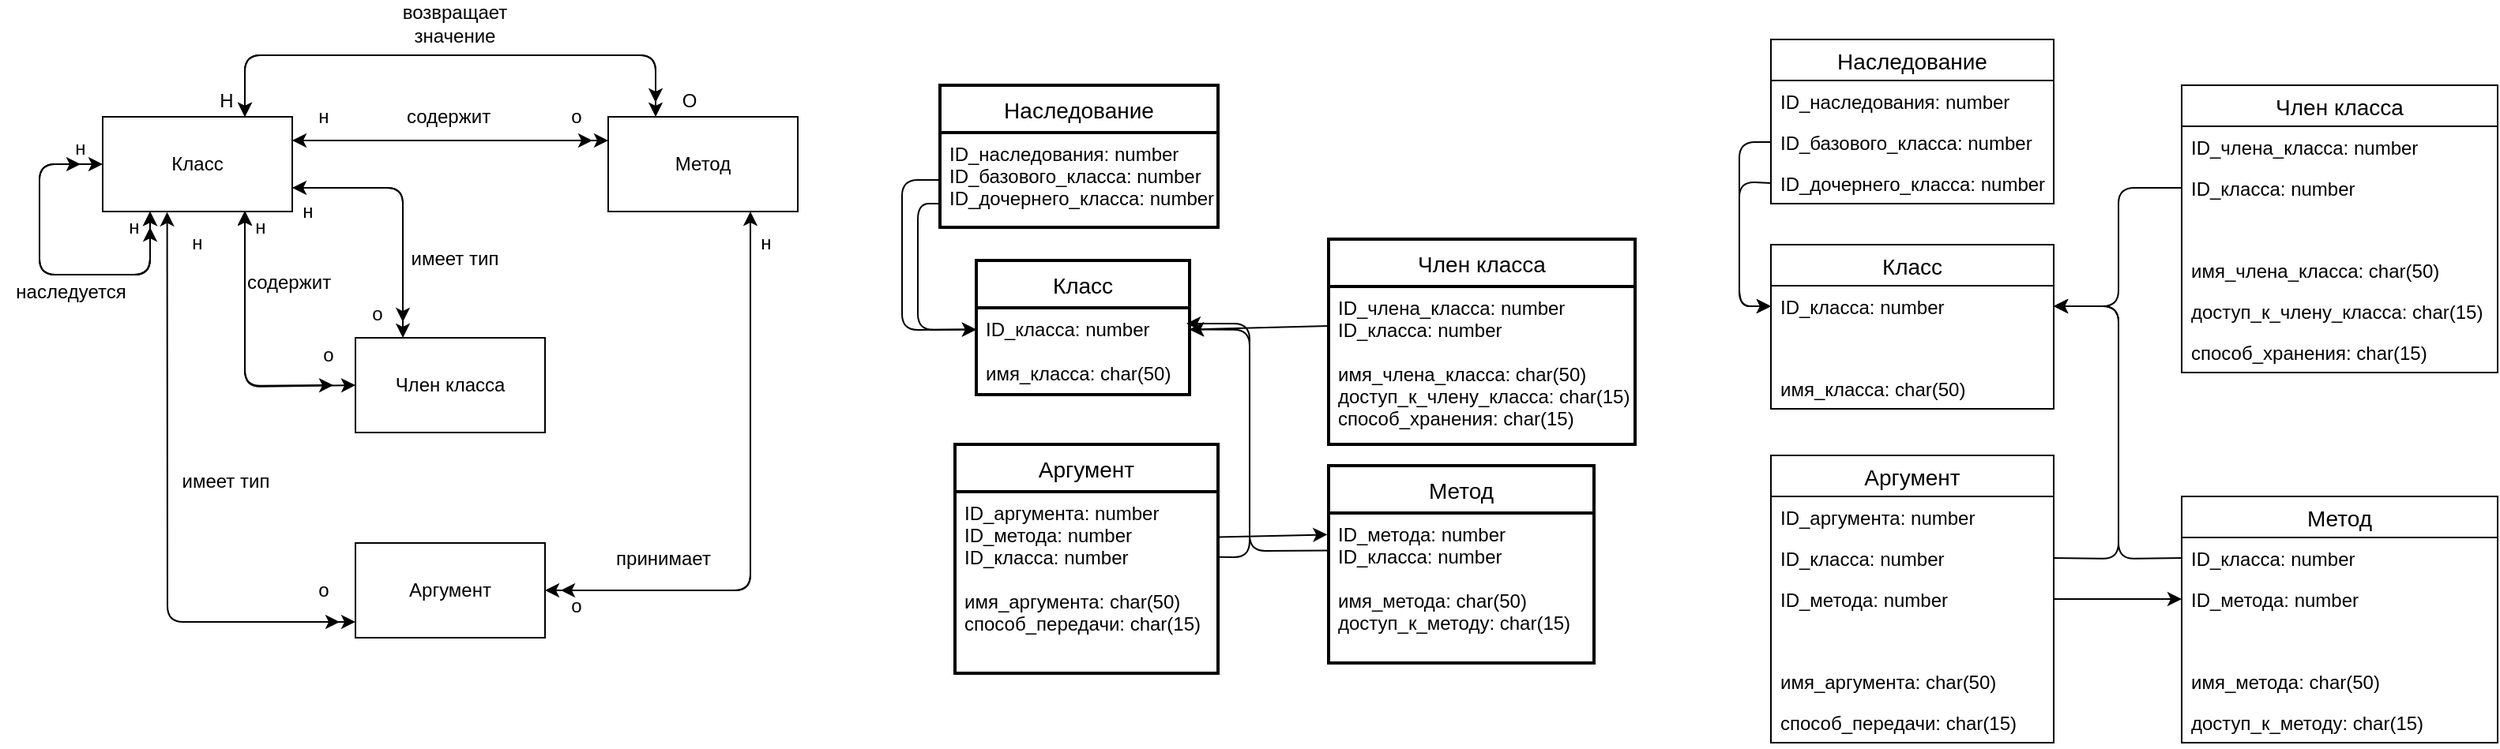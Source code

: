 <mxfile version="14.0.4" type="device"><diagram id="WzI9_StlFxf1CVHL3FEu" name="Page-1"><mxGraphModel dx="1662" dy="737" grid="1" gridSize="10" guides="1" tooltips="1" connect="1" arrows="1" fold="1" page="1" pageScale="1" pageWidth="827" pageHeight="1169" math="0" shadow="0" extFonts="Permanent Marker^https://fonts.googleapis.com/css?family=Permanent+Marker"><root><mxCell id="0"/><mxCell id="1" parent="0"/><mxCell id="DOl_vuEErBY8KyYfKrFK-5" value="Класс" style="rounded=0;whiteSpace=wrap;html=1;" parent="1" vertex="1"><mxGeometry x="244" y="139" width="120" height="60" as="geometry"/></mxCell><mxCell id="DOl_vuEErBY8KyYfKrFK-6" value="Метод" style="rounded=0;whiteSpace=wrap;html=1;" parent="1" vertex="1"><mxGeometry x="564" y="139" width="120" height="60" as="geometry"/></mxCell><mxCell id="DOl_vuEErBY8KyYfKrFK-7" value="Член класса" style="rounded=0;whiteSpace=wrap;html=1;" parent="1" vertex="1"><mxGeometry x="404" y="279" width="120" height="60" as="geometry"/></mxCell><mxCell id="DOl_vuEErBY8KyYfKrFK-8" value="Аргумент" style="rounded=0;whiteSpace=wrap;html=1;" parent="1" vertex="1"><mxGeometry x="404" y="409" width="120" height="60" as="geometry"/></mxCell><mxCell id="DOl_vuEErBY8KyYfKrFK-9" value="" style="endArrow=classic;startArrow=classic;html=1;exitX=0.25;exitY=1;exitDx=0;exitDy=0;entryX=0;entryY=0.5;entryDx=0;entryDy=0;" parent="1" source="DOl_vuEErBY8KyYfKrFK-5" target="DOl_vuEErBY8KyYfKrFK-5" edge="1"><mxGeometry width="50" height="50" relative="1" as="geometry"><mxPoint x="164" y="279" as="sourcePoint"/><mxPoint x="240" y="169" as="targetPoint"/><Array as="points"><mxPoint x="274" y="239"/><mxPoint x="204" y="239"/><mxPoint x="204" y="169"/></Array></mxGeometry></mxCell><mxCell id="DOl_vuEErBY8KyYfKrFK-10" value="" style="endArrow=classic;html=1;" parent="1" edge="1"><mxGeometry width="50" height="50" relative="1" as="geometry"><mxPoint x="214" y="239" as="sourcePoint"/><mxPoint x="274" y="209" as="targetPoint"/><Array as="points"><mxPoint x="274" y="239"/></Array></mxGeometry></mxCell><mxCell id="DOl_vuEErBY8KyYfKrFK-11" value="н" style="text;html=1;strokeColor=none;fillColor=none;align=center;verticalAlign=middle;whiteSpace=wrap;rounded=0;" parent="1" vertex="1"><mxGeometry x="210" y="149" width="40" height="20" as="geometry"/></mxCell><mxCell id="DOl_vuEErBY8KyYfKrFK-12" value="н" style="text;html=1;strokeColor=none;fillColor=none;align=center;verticalAlign=middle;whiteSpace=wrap;rounded=0;" parent="1" vertex="1"><mxGeometry x="244" y="199" width="40" height="20" as="geometry"/></mxCell><mxCell id="DOl_vuEErBY8KyYfKrFK-13" value="" style="endArrow=classic;startArrow=classic;html=1;exitX=1;exitY=0.25;exitDx=0;exitDy=0;entryX=0;entryY=0.25;entryDx=0;entryDy=0;" parent="1" source="DOl_vuEErBY8KyYfKrFK-5" target="DOl_vuEErBY8KyYfKrFK-6" edge="1"><mxGeometry width="50" height="50" relative="1" as="geometry"><mxPoint x="404" y="179" as="sourcePoint"/><mxPoint x="454" y="129" as="targetPoint"/></mxGeometry></mxCell><mxCell id="DOl_vuEErBY8KyYfKrFK-14" value="" style="endArrow=classic;html=1;exitX=1;exitY=0.25;exitDx=0;exitDy=0;" parent="1" source="DOl_vuEErBY8KyYfKrFK-5" edge="1"><mxGeometry width="50" height="50" relative="1" as="geometry"><mxPoint x="444" y="259" as="sourcePoint"/><mxPoint x="554" y="154" as="targetPoint"/></mxGeometry></mxCell><mxCell id="DOl_vuEErBY8KyYfKrFK-15" value="" style="endArrow=classic;startArrow=classic;html=1;exitX=1;exitY=0.75;exitDx=0;exitDy=0;entryX=0.25;entryY=0;entryDx=0;entryDy=0;" parent="1" source="DOl_vuEErBY8KyYfKrFK-5" target="DOl_vuEErBY8KyYfKrFK-7" edge="1"><mxGeometry width="50" height="50" relative="1" as="geometry"><mxPoint x="444" y="229" as="sourcePoint"/><mxPoint x="494" y="179" as="targetPoint"/><Array as="points"><mxPoint x="434" y="184"/></Array></mxGeometry></mxCell><mxCell id="DOl_vuEErBY8KyYfKrFK-16" value="" style="endArrow=classic;html=1;exitX=1;exitY=0.75;exitDx=0;exitDy=0;" parent="1" source="DOl_vuEErBY8KyYfKrFK-5" edge="1"><mxGeometry width="50" height="50" relative="1" as="geometry"><mxPoint x="354" y="279" as="sourcePoint"/><mxPoint x="434" y="269" as="targetPoint"/><Array as="points"><mxPoint x="434" y="184"/></Array></mxGeometry></mxCell><mxCell id="DOl_vuEErBY8KyYfKrFK-19" value="" style="endArrow=classic;startArrow=classic;html=1;entryX=0.34;entryY=1.006;entryDx=0;entryDy=0;entryPerimeter=0;exitX=0;exitY=0.833;exitDx=0;exitDy=0;exitPerimeter=0;" parent="1" source="DOl_vuEErBY8KyYfKrFK-8" target="DOl_vuEErBY8KyYfKrFK-5" edge="1"><mxGeometry width="50" height="50" relative="1" as="geometry"><mxPoint x="394" y="469" as="sourcePoint"/><mxPoint x="264" y="379" as="targetPoint"/><Array as="points"><mxPoint x="285" y="459"/></Array></mxGeometry></mxCell><mxCell id="DOl_vuEErBY8KyYfKrFK-20" value="" style="endArrow=classic;html=1;" parent="1" edge="1"><mxGeometry width="50" height="50" relative="1" as="geometry"><mxPoint x="294" y="459" as="sourcePoint"/><mxPoint x="394" y="459" as="targetPoint"/><Array as="points"/></mxGeometry></mxCell><mxCell id="DOl_vuEErBY8KyYfKrFK-21" value="" style="endArrow=classic;startArrow=classic;html=1;exitX=1;exitY=0.5;exitDx=0;exitDy=0;entryX=0.75;entryY=1;entryDx=0;entryDy=0;" parent="1" source="DOl_vuEErBY8KyYfKrFK-8" target="DOl_vuEErBY8KyYfKrFK-6" edge="1"><mxGeometry width="50" height="50" relative="1" as="geometry"><mxPoint x="704" y="459" as="sourcePoint"/><mxPoint x="754" y="409" as="targetPoint"/><Array as="points"><mxPoint x="654" y="439"/></Array></mxGeometry></mxCell><mxCell id="DOl_vuEErBY8KyYfKrFK-22" value="" style="endArrow=classic;html=1;" parent="1" edge="1"><mxGeometry width="50" height="50" relative="1" as="geometry"><mxPoint x="654" y="359" as="sourcePoint"/><mxPoint x="534" y="439" as="targetPoint"/><Array as="points"><mxPoint x="654" y="439"/></Array></mxGeometry></mxCell><mxCell id="DOl_vuEErBY8KyYfKrFK-23" value="н" style="text;html=1;strokeColor=none;fillColor=none;align=center;verticalAlign=middle;whiteSpace=wrap;rounded=0;" parent="1" vertex="1"><mxGeometry x="644" y="209" width="40" height="20" as="geometry"/></mxCell><mxCell id="DOl_vuEErBY8KyYfKrFK-24" value="о" style="text;html=1;strokeColor=none;fillColor=none;align=center;verticalAlign=middle;whiteSpace=wrap;rounded=0;" parent="1" vertex="1"><mxGeometry x="524" y="439" width="40" height="20" as="geometry"/></mxCell><mxCell id="DOl_vuEErBY8KyYfKrFK-26" value="о" style="text;html=1;strokeColor=none;fillColor=none;align=center;verticalAlign=middle;whiteSpace=wrap;rounded=0;" parent="1" vertex="1"><mxGeometry x="524" y="129" width="40" height="20" as="geometry"/></mxCell><mxCell id="DOl_vuEErBY8KyYfKrFK-27" value="н" style="text;html=1;strokeColor=none;fillColor=none;align=center;verticalAlign=middle;whiteSpace=wrap;rounded=0;" parent="1" vertex="1"><mxGeometry x="364" y="129" width="40" height="20" as="geometry"/></mxCell><mxCell id="DOl_vuEErBY8KyYfKrFK-28" value="н" style="text;html=1;strokeColor=none;fillColor=none;align=center;verticalAlign=middle;whiteSpace=wrap;rounded=0;" parent="1" vertex="1"><mxGeometry x="354" y="189" width="40" height="20" as="geometry"/></mxCell><mxCell id="DOl_vuEErBY8KyYfKrFK-29" value="о" style="text;html=1;strokeColor=none;fillColor=none;align=center;verticalAlign=middle;whiteSpace=wrap;rounded=0;" parent="1" vertex="1"><mxGeometry x="398" y="254" width="40" height="20" as="geometry"/></mxCell><mxCell id="DOl_vuEErBY8KyYfKrFK-30" value="н" style="text;html=1;strokeColor=none;fillColor=none;align=center;verticalAlign=middle;whiteSpace=wrap;rounded=0;" parent="1" vertex="1"><mxGeometry x="284" y="209" width="40" height="20" as="geometry"/></mxCell><mxCell id="DOl_vuEErBY8KyYfKrFK-31" value="о" style="text;html=1;strokeColor=none;fillColor=none;align=center;verticalAlign=middle;whiteSpace=wrap;rounded=0;" parent="1" vertex="1"><mxGeometry x="364" y="429" width="40" height="20" as="geometry"/></mxCell><mxCell id="DOl_vuEErBY8KyYfKrFK-42" value="наследуется" style="text;html=1;strokeColor=none;fillColor=none;align=center;verticalAlign=middle;whiteSpace=wrap;rounded=0;" parent="1" vertex="1"><mxGeometry x="179" y="240" width="90" height="20" as="geometry"/></mxCell><mxCell id="DOl_vuEErBY8KyYfKrFK-43" value="содержит" style="text;html=1;strokeColor=none;fillColor=none;align=center;verticalAlign=middle;whiteSpace=wrap;rounded=0;" parent="1" vertex="1"><mxGeometry x="418" y="129" width="90" height="20" as="geometry"/></mxCell><mxCell id="DOl_vuEErBY8KyYfKrFK-44" value="имеет тип" style="text;html=1;strokeColor=none;fillColor=none;align=center;verticalAlign=middle;whiteSpace=wrap;rounded=0;" parent="1" vertex="1"><mxGeometry x="422" y="219" width="90" height="20" as="geometry"/></mxCell><mxCell id="DOl_vuEErBY8KyYfKrFK-45" value="принимает" style="text;html=1;strokeColor=none;fillColor=none;align=center;verticalAlign=middle;whiteSpace=wrap;rounded=0;" parent="1" vertex="1"><mxGeometry x="554" y="409" width="90" height="20" as="geometry"/></mxCell><mxCell id="DOl_vuEErBY8KyYfKrFK-46" value="имеет тип" style="text;html=1;strokeColor=none;fillColor=none;align=center;verticalAlign=middle;whiteSpace=wrap;rounded=0;" parent="1" vertex="1"><mxGeometry x="276.5" y="360" width="90" height="20" as="geometry"/></mxCell><mxCell id="DOl_vuEErBY8KyYfKrFK-147" value="Класс" style="swimlane;childLayout=stackLayout;horizontal=1;startSize=30;horizontalStack=0;rounded=1;fontSize=14;fontStyle=0;strokeWidth=2;resizeParent=0;resizeLast=1;shadow=0;dashed=0;align=center;arcSize=0;" parent="1" vertex="1"><mxGeometry x="797" y="230" width="135" height="85" as="geometry"/></mxCell><mxCell id="DOl_vuEErBY8KyYfKrFK-148" value="ID_класса: number&#10;&#10;имя_класса: char(50)" style="align=left;strokeColor=none;fillColor=none;spacingLeft=4;fontSize=12;verticalAlign=top;resizable=0;rotatable=0;part=1;" parent="DOl_vuEErBY8KyYfKrFK-147" vertex="1"><mxGeometry y="30" width="135" height="55" as="geometry"/></mxCell><mxCell id="DOl_vuEErBY8KyYfKrFK-150" value="Метод" style="swimlane;childLayout=stackLayout;horizontal=1;startSize=30;horizontalStack=0;rounded=1;fontSize=14;fontStyle=0;strokeWidth=2;resizeParent=0;resizeLast=1;shadow=0;dashed=0;align=center;arcSize=0;" parent="1" vertex="1"><mxGeometry x="1020" y="360" width="168" height="125" as="geometry"/></mxCell><mxCell id="DOl_vuEErBY8KyYfKrFK-159" value="ID_метода: number&#10;ID_класса: number&#10;&#10;имя_метода: char(50) &#10;доступ_к_методу: char(15)" style="align=left;strokeColor=none;fillColor=none;spacingLeft=4;fontSize=12;verticalAlign=top;resizable=0;rotatable=0;part=1;" parent="DOl_vuEErBY8KyYfKrFK-150" vertex="1"><mxGeometry y="30" width="168" height="95" as="geometry"/></mxCell><mxCell id="DOl_vuEErBY8KyYfKrFK-152" value="Член класса" style="swimlane;childLayout=stackLayout;horizontal=1;startSize=30;horizontalStack=0;rounded=1;fontSize=14;fontStyle=0;strokeWidth=2;resizeParent=0;resizeLast=1;shadow=0;dashed=0;align=center;arcSize=0;" parent="1" vertex="1"><mxGeometry x="1020" y="216.5" width="194" height="130" as="geometry"/></mxCell><mxCell id="DOl_vuEErBY8KyYfKrFK-153" value="ID_члена_класса: number&#10;ID_класса: number&#10;&#10;имя_члена_класса: char(50)&#10;доступ_к_члену_класса: char(15)&#10;способ_хранения: сhar(15)" style="align=left;strokeColor=none;fillColor=none;spacingLeft=4;fontSize=12;verticalAlign=top;resizable=0;rotatable=0;part=1;" parent="DOl_vuEErBY8KyYfKrFK-152" vertex="1"><mxGeometry y="30" width="194" height="100" as="geometry"/></mxCell><mxCell id="DOl_vuEErBY8KyYfKrFK-154" value="Аргумент" style="swimlane;childLayout=stackLayout;horizontal=1;startSize=30;horizontalStack=0;rounded=1;fontSize=14;fontStyle=0;strokeWidth=2;resizeParent=0;resizeLast=1;shadow=0;dashed=0;align=center;arcSize=0;" parent="1" vertex="1"><mxGeometry x="783.5" y="346.5" width="166.5" height="145" as="geometry"/></mxCell><mxCell id="DOl_vuEErBY8KyYfKrFK-155" value="ID_аргумента: number&#10;ID_метода: number&#10;ID_класса: number&#10;&#10;имя_аргумента: char(50)&#10;способ_передачи: char(15)" style="align=left;strokeColor=none;fillColor=none;spacingLeft=4;fontSize=12;verticalAlign=top;resizable=0;rotatable=0;part=1;" parent="DOl_vuEErBY8KyYfKrFK-154" vertex="1"><mxGeometry y="30" width="166.5" height="115" as="geometry"/></mxCell><mxCell id="Jv4Krr-uDaUSmr84I9g4-4" value="Наследование" style="swimlane;childLayout=stackLayout;horizontal=1;startSize=30;horizontalStack=0;rounded=1;fontSize=14;fontStyle=0;strokeWidth=2;resizeParent=0;resizeLast=1;shadow=0;dashed=0;align=center;arcSize=0;" parent="1" vertex="1"><mxGeometry x="774" y="119" width="176" height="90" as="geometry"/></mxCell><mxCell id="Jv4Krr-uDaUSmr84I9g4-5" value="ID_наследования: number&#10;ID_базового_класса: number&#10;ID_дочернего_класса: number" style="align=left;strokeColor=none;fillColor=none;spacingLeft=4;fontSize=12;verticalAlign=top;resizable=0;rotatable=0;part=1;" parent="Jv4Krr-uDaUSmr84I9g4-4" vertex="1"><mxGeometry y="30" width="176" height="60" as="geometry"/></mxCell><mxCell id="BKtOx4tZkkpLMWKt34uU-1" value="" style="endArrow=classic;startArrow=classic;html=1;exitX=0.75;exitY=1;exitDx=0;exitDy=0;entryX=0;entryY=0.5;entryDx=0;entryDy=0;" parent="1" source="DOl_vuEErBY8KyYfKrFK-5" target="DOl_vuEErBY8KyYfKrFK-7" edge="1"><mxGeometry width="50" height="50" relative="1" as="geometry"><mxPoint x="340" y="320" as="sourcePoint"/><mxPoint x="390" y="309" as="targetPoint"/><Array as="points"><mxPoint x="334" y="310"/></Array></mxGeometry></mxCell><mxCell id="BKtOx4tZkkpLMWKt34uU-3" value="" style="endArrow=classic;startArrow=classic;html=1;exitX=0.75;exitY=1;exitDx=0;exitDy=0;" parent="1" edge="1"><mxGeometry width="50" height="50" relative="1" as="geometry"><mxPoint x="334" y="198.5" as="sourcePoint"/><mxPoint x="390" y="309" as="targetPoint"/><Array as="points"><mxPoint x="334" y="309.5"/></Array></mxGeometry></mxCell><mxCell id="BKtOx4tZkkpLMWKt34uU-4" value="содержит" style="text;html=1;strokeColor=none;fillColor=none;align=center;verticalAlign=middle;whiteSpace=wrap;rounded=0;" parent="1" vertex="1"><mxGeometry x="316.5" y="234" width="90" height="20" as="geometry"/></mxCell><mxCell id="BKtOx4tZkkpLMWKt34uU-5" value="н" style="text;html=1;strokeColor=none;fillColor=none;align=center;verticalAlign=middle;whiteSpace=wrap;rounded=0;" parent="1" vertex="1"><mxGeometry x="324" y="199" width="40" height="20" as="geometry"/></mxCell><mxCell id="BKtOx4tZkkpLMWKt34uU-6" value="о" style="text;html=1;strokeColor=none;fillColor=none;align=center;verticalAlign=middle;whiteSpace=wrap;rounded=0;" parent="1" vertex="1"><mxGeometry x="366.5" y="280" width="40" height="20" as="geometry"/></mxCell><mxCell id="BKtOx4tZkkpLMWKt34uU-7" value="" style="endArrow=classic;startArrow=classic;html=1;exitX=0.75;exitY=0;exitDx=0;exitDy=0;entryX=0.25;entryY=0;entryDx=0;entryDy=0;" parent="1" source="DOl_vuEErBY8KyYfKrFK-5" target="DOl_vuEErBY8KyYfKrFK-6" edge="1"><mxGeometry width="50" height="50" relative="1" as="geometry"><mxPoint x="420" y="140" as="sourcePoint"/><mxPoint x="470" y="90" as="targetPoint"/><Array as="points"><mxPoint x="334" y="100"/><mxPoint x="594" y="100"/></Array></mxGeometry></mxCell><mxCell id="BKtOx4tZkkpLMWKt34uU-8" value="возвращает значение" style="text;html=1;strokeColor=none;fillColor=none;align=center;verticalAlign=middle;whiteSpace=wrap;rounded=0;" parent="1" vertex="1"><mxGeometry x="422" y="70" width="90" height="20" as="geometry"/></mxCell><mxCell id="BKtOx4tZkkpLMWKt34uU-9" value="" style="endArrow=classic;startArrow=classic;html=1;exitX=0.75;exitY=0;exitDx=0;exitDy=0;" parent="1" edge="1"><mxGeometry width="50" height="50" relative="1" as="geometry"><mxPoint x="334" y="139" as="sourcePoint"/><mxPoint x="594" y="130" as="targetPoint"/><Array as="points"><mxPoint x="334" y="100"/><mxPoint x="594" y="100"/></Array></mxGeometry></mxCell><mxCell id="01QyBq0pxYsTL2kytuCq-1" value="О" style="text;html=1;align=center;verticalAlign=middle;resizable=0;points=[];autosize=1;" parent="1" vertex="1"><mxGeometry x="600" y="119" width="30" height="20" as="geometry"/></mxCell><mxCell id="01QyBq0pxYsTL2kytuCq-2" value="Н" style="text;html=1;align=center;verticalAlign=middle;resizable=0;points=[];autosize=1;" parent="1" vertex="1"><mxGeometry x="311.5" y="119" width="20" height="20" as="geometry"/></mxCell><mxCell id="PmP-_Qs7ZVpcYejGp4Ed-1" value="" style="endArrow=classic;html=1;exitX=0;exitY=0.5;exitDx=0;exitDy=0;entryX=0;entryY=0.25;entryDx=0;entryDy=0;" parent="1" source="Jv4Krr-uDaUSmr84I9g4-5" target="DOl_vuEErBY8KyYfKrFK-148" edge="1"><mxGeometry width="50" height="50" relative="1" as="geometry"><mxPoint x="1010" y="130" as="sourcePoint"/><mxPoint x="750" y="310" as="targetPoint"/><Array as="points"><mxPoint x="750" y="179"/><mxPoint x="750" y="274"/></Array></mxGeometry></mxCell><mxCell id="PmP-_Qs7ZVpcYejGp4Ed-2" value="" style="endArrow=classic;html=1;exitX=0;exitY=0.75;exitDx=0;exitDy=0;entryX=0;entryY=0.25;entryDx=0;entryDy=0;" parent="1" source="Jv4Krr-uDaUSmr84I9g4-5" target="DOl_vuEErBY8KyYfKrFK-148" edge="1"><mxGeometry width="50" height="50" relative="1" as="geometry"><mxPoint x="770" y="280" as="sourcePoint"/><mxPoint x="820" y="230" as="targetPoint"/><Array as="points"><mxPoint x="760" y="194"/><mxPoint x="760" y="274"/></Array></mxGeometry></mxCell><mxCell id="PmP-_Qs7ZVpcYejGp4Ed-3" value="" style="endArrow=classic;startArrow=classic;html=1;exitX=0.25;exitY=1;exitDx=0;exitDy=0;" parent="1" edge="1"><mxGeometry width="50" height="50" relative="1" as="geometry"><mxPoint x="274" y="199" as="sourcePoint"/><mxPoint x="230" y="169" as="targetPoint"/><Array as="points"><mxPoint x="274" y="239"/><mxPoint x="204" y="239"/><mxPoint x="204" y="169"/></Array></mxGeometry></mxCell><mxCell id="Fz0W_yffytv3RXM6FqCC-1" value="" style="endArrow=classic;html=1;exitX=0;exitY=0.25;exitDx=0;exitDy=0;entryX=1;entryY=0.25;entryDx=0;entryDy=0;" edge="1" parent="1" source="DOl_vuEErBY8KyYfKrFK-153" target="DOl_vuEErBY8KyYfKrFK-148"><mxGeometry width="50" height="50" relative="1" as="geometry"><mxPoint x="1000" y="180" as="sourcePoint"/><mxPoint x="940" y="265" as="targetPoint"/></mxGeometry></mxCell><mxCell id="Fz0W_yffytv3RXM6FqCC-2" value="" style="endArrow=classic;html=1;exitX=0;exitY=0.25;exitDx=0;exitDy=0;entryX=1;entryY=0.25;entryDx=0;entryDy=0;" edge="1" parent="1" source="DOl_vuEErBY8KyYfKrFK-159" target="DOl_vuEErBY8KyYfKrFK-148"><mxGeometry width="50" height="50" relative="1" as="geometry"><mxPoint x="980" y="370" as="sourcePoint"/><mxPoint x="940" y="280" as="targetPoint"/><Array as="points"><mxPoint x="970" y="414"/><mxPoint x="970" y="274"/></Array></mxGeometry></mxCell><mxCell id="Fz0W_yffytv3RXM6FqCC-3" value="" style="endArrow=classic;html=1;exitX=1.002;exitY=0.36;exitDx=0;exitDy=0;exitPerimeter=0;" edge="1" parent="1" source="DOl_vuEErBY8KyYfKrFK-155"><mxGeometry width="50" height="50" relative="1" as="geometry"><mxPoint x="940" y="480" as="sourcePoint"/><mxPoint x="930" y="270" as="targetPoint"/><Array as="points"><mxPoint x="970" y="418"/><mxPoint x="970" y="270"/></Array></mxGeometry></mxCell><mxCell id="Fz0W_yffytv3RXM6FqCC-4" value="" style="endArrow=classic;html=1;exitX=1;exitY=0.25;exitDx=0;exitDy=0;entryX=-0.005;entryY=0.144;entryDx=0;entryDy=0;entryPerimeter=0;" edge="1" parent="1" source="DOl_vuEErBY8KyYfKrFK-155" target="DOl_vuEErBY8KyYfKrFK-159"><mxGeometry width="50" height="50" relative="1" as="geometry"><mxPoint x="950" y="430" as="sourcePoint"/><mxPoint x="1000" y="380" as="targetPoint"/></mxGeometry></mxCell><mxCell id="Fz0W_yffytv3RXM6FqCC-5" value="Наследование" style="swimlane;fontStyle=0;childLayout=stackLayout;horizontal=1;startSize=26;horizontalStack=0;resizeParent=1;resizeParentMax=0;resizeLast=0;collapsible=1;marginBottom=0;align=center;fontSize=14;" vertex="1" parent="1"><mxGeometry x="1300" y="90" width="179" height="104" as="geometry"/></mxCell><mxCell id="Fz0W_yffytv3RXM6FqCC-6" value="ID_наследования: number" style="text;strokeColor=none;fillColor=none;spacingLeft=4;spacingRight=4;overflow=hidden;rotatable=0;points=[[0,0.5],[1,0.5]];portConstraint=eastwest;fontSize=12;" vertex="1" parent="Fz0W_yffytv3RXM6FqCC-5"><mxGeometry y="26" width="179" height="26" as="geometry"/></mxCell><mxCell id="Fz0W_yffytv3RXM6FqCC-7" value="ID_базового_класса: number" style="text;strokeColor=none;fillColor=none;spacingLeft=4;spacingRight=4;overflow=hidden;rotatable=0;points=[[0,0.5],[1,0.5]];portConstraint=eastwest;fontSize=12;" vertex="1" parent="Fz0W_yffytv3RXM6FqCC-5"><mxGeometry y="52" width="179" height="26" as="geometry"/></mxCell><mxCell id="Fz0W_yffytv3RXM6FqCC-8" value="ID_дочернего_класса: number" style="text;strokeColor=none;fillColor=none;spacingLeft=4;spacingRight=4;overflow=hidden;rotatable=0;points=[[0,0.5],[1,0.5]];portConstraint=eastwest;fontSize=12;" vertex="1" parent="Fz0W_yffytv3RXM6FqCC-5"><mxGeometry y="78" width="179" height="26" as="geometry"/></mxCell><mxCell id="Fz0W_yffytv3RXM6FqCC-9" value="Класс" style="swimlane;fontStyle=0;childLayout=stackLayout;horizontal=1;startSize=26;horizontalStack=0;resizeParent=1;resizeParentMax=0;resizeLast=0;collapsible=1;marginBottom=0;align=center;fontSize=14;" vertex="1" parent="1"><mxGeometry x="1300" y="220" width="179" height="104" as="geometry"/></mxCell><mxCell id="Fz0W_yffytv3RXM6FqCC-10" value="ID_класса: number" style="text;strokeColor=none;fillColor=none;spacingLeft=4;spacingRight=4;overflow=hidden;rotatable=0;points=[[0,0.5],[1,0.5]];portConstraint=eastwest;fontSize=12;" vertex="1" parent="Fz0W_yffytv3RXM6FqCC-9"><mxGeometry y="26" width="179" height="26" as="geometry"/></mxCell><mxCell id="Fz0W_yffytv3RXM6FqCC-35" value=" " style="text;strokeColor=none;fillColor=none;spacingLeft=4;spacingRight=4;overflow=hidden;rotatable=0;points=[[0,0.5],[1,0.5]];portConstraint=eastwest;fontSize=12;" vertex="1" parent="Fz0W_yffytv3RXM6FqCC-9"><mxGeometry y="52" width="179" height="26" as="geometry"/></mxCell><mxCell id="Fz0W_yffytv3RXM6FqCC-11" value="имя_класса: char(50)" style="text;strokeColor=none;fillColor=none;spacingLeft=4;spacingRight=4;overflow=hidden;rotatable=0;points=[[0,0.5],[1,0.5]];portConstraint=eastwest;fontSize=12;" vertex="1" parent="Fz0W_yffytv3RXM6FqCC-9"><mxGeometry y="78" width="179" height="26" as="geometry"/></mxCell><mxCell id="Fz0W_yffytv3RXM6FqCC-13" value="Аргумент" style="swimlane;fontStyle=0;childLayout=stackLayout;horizontal=1;startSize=26;horizontalStack=0;resizeParent=1;resizeParentMax=0;resizeLast=0;collapsible=1;marginBottom=0;align=center;fontSize=14;" vertex="1" parent="1"><mxGeometry x="1300" y="353.5" width="179" height="182" as="geometry"/></mxCell><mxCell id="Fz0W_yffytv3RXM6FqCC-14" value="ID_аргумента: number" style="text;strokeColor=none;fillColor=none;spacingLeft=4;spacingRight=4;overflow=hidden;rotatable=0;points=[[0,0.5],[1,0.5]];portConstraint=eastwest;fontSize=12;" vertex="1" parent="Fz0W_yffytv3RXM6FqCC-13"><mxGeometry y="26" width="179" height="26" as="geometry"/></mxCell><mxCell id="Fz0W_yffytv3RXM6FqCC-18" value="ID_класса: number" style="text;strokeColor=none;fillColor=none;spacingLeft=4;spacingRight=4;overflow=hidden;rotatable=0;points=[[0,0.5],[1,0.5]];portConstraint=eastwest;fontSize=12;" vertex="1" parent="Fz0W_yffytv3RXM6FqCC-13"><mxGeometry y="52" width="179" height="26" as="geometry"/></mxCell><mxCell id="Fz0W_yffytv3RXM6FqCC-15" value="ID_метода: number" style="text;strokeColor=none;fillColor=none;spacingLeft=4;spacingRight=4;overflow=hidden;rotatable=0;points=[[0,0.5],[1,0.5]];portConstraint=eastwest;fontSize=12;" vertex="1" parent="Fz0W_yffytv3RXM6FqCC-13"><mxGeometry y="78" width="179" height="26" as="geometry"/></mxCell><mxCell id="Fz0W_yffytv3RXM6FqCC-17" value=" " style="text;strokeColor=none;fillColor=none;spacingLeft=4;spacingRight=4;overflow=hidden;rotatable=0;points=[[0,0.5],[1,0.5]];portConstraint=eastwest;fontSize=12;" vertex="1" parent="Fz0W_yffytv3RXM6FqCC-13"><mxGeometry y="104" width="179" height="26" as="geometry"/></mxCell><mxCell id="Fz0W_yffytv3RXM6FqCC-19" value="имя_аргумента: char(50)" style="text;strokeColor=none;fillColor=none;spacingLeft=4;spacingRight=4;overflow=hidden;rotatable=0;points=[[0,0.5],[1,0.5]];portConstraint=eastwest;fontSize=12;" vertex="1" parent="Fz0W_yffytv3RXM6FqCC-13"><mxGeometry y="130" width="179" height="26" as="geometry"/></mxCell><mxCell id="Fz0W_yffytv3RXM6FqCC-16" value="способ_передачи: char(15)" style="text;strokeColor=none;fillColor=none;spacingLeft=4;spacingRight=4;overflow=hidden;rotatable=0;points=[[0,0.5],[1,0.5]];portConstraint=eastwest;fontSize=12;" vertex="1" parent="Fz0W_yffytv3RXM6FqCC-13"><mxGeometry y="156" width="179" height="26" as="geometry"/></mxCell><mxCell id="Fz0W_yffytv3RXM6FqCC-20" value="Член класса" style="swimlane;fontStyle=0;childLayout=stackLayout;horizontal=1;startSize=26;horizontalStack=0;resizeParent=1;resizeParentMax=0;resizeLast=0;collapsible=1;marginBottom=0;align=center;fontSize=14;" vertex="1" parent="1"><mxGeometry x="1560" y="119" width="200" height="182" as="geometry"/></mxCell><mxCell id="Fz0W_yffytv3RXM6FqCC-21" value="ID_члена_класса: number" style="text;strokeColor=none;fillColor=none;spacingLeft=4;spacingRight=4;overflow=hidden;rotatable=0;points=[[0,0.5],[1,0.5]];portConstraint=eastwest;fontSize=12;" vertex="1" parent="Fz0W_yffytv3RXM6FqCC-20"><mxGeometry y="26" width="200" height="26" as="geometry"/></mxCell><mxCell id="Fz0W_yffytv3RXM6FqCC-22" value="ID_класса: number" style="text;strokeColor=none;fillColor=none;spacingLeft=4;spacingRight=4;overflow=hidden;rotatable=0;points=[[0,0.5],[1,0.5]];portConstraint=eastwest;fontSize=12;" vertex="1" parent="Fz0W_yffytv3RXM6FqCC-20"><mxGeometry y="52" width="200" height="26" as="geometry"/></mxCell><mxCell id="Fz0W_yffytv3RXM6FqCC-24" value=" " style="text;strokeColor=none;fillColor=none;spacingLeft=4;spacingRight=4;overflow=hidden;rotatable=0;points=[[0,0.5],[1,0.5]];portConstraint=eastwest;fontSize=12;" vertex="1" parent="Fz0W_yffytv3RXM6FqCC-20"><mxGeometry y="78" width="200" height="26" as="geometry"/></mxCell><mxCell id="Fz0W_yffytv3RXM6FqCC-25" value="имя_члена_класса: char(50)" style="text;strokeColor=none;fillColor=none;spacingLeft=4;spacingRight=4;overflow=hidden;rotatable=0;points=[[0,0.5],[1,0.5]];portConstraint=eastwest;fontSize=12;" vertex="1" parent="Fz0W_yffytv3RXM6FqCC-20"><mxGeometry y="104" width="200" height="26" as="geometry"/></mxCell><mxCell id="Fz0W_yffytv3RXM6FqCC-27" value="доступ_к_члену_класса: char(15)" style="text;strokeColor=none;fillColor=none;spacingLeft=4;spacingRight=4;overflow=hidden;rotatable=0;points=[[0,0.5],[1,0.5]];portConstraint=eastwest;fontSize=12;" vertex="1" parent="Fz0W_yffytv3RXM6FqCC-20"><mxGeometry y="130" width="200" height="26" as="geometry"/></mxCell><mxCell id="Fz0W_yffytv3RXM6FqCC-26" value="способ_хранения: сhar(15)" style="text;strokeColor=none;fillColor=none;spacingLeft=4;spacingRight=4;overflow=hidden;rotatable=0;points=[[0,0.5],[1,0.5]];portConstraint=eastwest;fontSize=12;" vertex="1" parent="Fz0W_yffytv3RXM6FqCC-20"><mxGeometry y="156" width="200" height="26" as="geometry"/></mxCell><mxCell id="Fz0W_yffytv3RXM6FqCC-28" value="Метод" style="swimlane;fontStyle=0;childLayout=stackLayout;horizontal=1;startSize=26;horizontalStack=0;resizeParent=1;resizeParentMax=0;resizeLast=0;collapsible=1;marginBottom=0;align=center;fontSize=14;" vertex="1" parent="1"><mxGeometry x="1560" y="379.5" width="200" height="156" as="geometry"/></mxCell><mxCell id="Fz0W_yffytv3RXM6FqCC-30" value="ID_класса: number" style="text;strokeColor=none;fillColor=none;spacingLeft=4;spacingRight=4;overflow=hidden;rotatable=0;points=[[0,0.5],[1,0.5]];portConstraint=eastwest;fontSize=12;" vertex="1" parent="Fz0W_yffytv3RXM6FqCC-28"><mxGeometry y="26" width="200" height="26" as="geometry"/></mxCell><mxCell id="Fz0W_yffytv3RXM6FqCC-29" value="ID_метода: number" style="text;strokeColor=none;fillColor=none;spacingLeft=4;spacingRight=4;overflow=hidden;rotatable=0;points=[[0,0.5],[1,0.5]];portConstraint=eastwest;fontSize=12;" vertex="1" parent="Fz0W_yffytv3RXM6FqCC-28"><mxGeometry y="52" width="200" height="26" as="geometry"/></mxCell><mxCell id="Fz0W_yffytv3RXM6FqCC-31" value=" " style="text;strokeColor=none;fillColor=none;spacingLeft=4;spacingRight=4;overflow=hidden;rotatable=0;points=[[0,0.5],[1,0.5]];portConstraint=eastwest;fontSize=12;" vertex="1" parent="Fz0W_yffytv3RXM6FqCC-28"><mxGeometry y="78" width="200" height="26" as="geometry"/></mxCell><mxCell id="Fz0W_yffytv3RXM6FqCC-32" value="имя_метода: char(50) " style="text;strokeColor=none;fillColor=none;spacingLeft=4;spacingRight=4;overflow=hidden;rotatable=0;points=[[0,0.5],[1,0.5]];portConstraint=eastwest;fontSize=12;" vertex="1" parent="Fz0W_yffytv3RXM6FqCC-28"><mxGeometry y="104" width="200" height="26" as="geometry"/></mxCell><mxCell id="Fz0W_yffytv3RXM6FqCC-33" value="доступ_к_методу: char(15)" style="text;strokeColor=none;fillColor=none;spacingLeft=4;spacingRight=4;overflow=hidden;rotatable=0;points=[[0,0.5],[1,0.5]];portConstraint=eastwest;fontSize=12;" vertex="1" parent="Fz0W_yffytv3RXM6FqCC-28"><mxGeometry y="130" width="200" height="26" as="geometry"/></mxCell><mxCell id="Fz0W_yffytv3RXM6FqCC-36" value="" style="endArrow=classic;html=1;exitX=1;exitY=0.5;exitDx=0;exitDy=0;entryX=0;entryY=0.5;entryDx=0;entryDy=0;" edge="1" parent="1" source="Fz0W_yffytv3RXM6FqCC-15" target="Fz0W_yffytv3RXM6FqCC-29"><mxGeometry width="50" height="50" relative="1" as="geometry"><mxPoint x="1510" y="620" as="sourcePoint"/><mxPoint x="1560" y="570" as="targetPoint"/></mxGeometry></mxCell><mxCell id="Fz0W_yffytv3RXM6FqCC-37" value="" style="endArrow=classic;html=1;exitX=1;exitY=0.5;exitDx=0;exitDy=0;entryX=1;entryY=0.5;entryDx=0;entryDy=0;" edge="1" parent="1" source="Fz0W_yffytv3RXM6FqCC-18" target="Fz0W_yffytv3RXM6FqCC-10"><mxGeometry width="50" height="50" relative="1" as="geometry"><mxPoint x="1540" y="390" as="sourcePoint"/><mxPoint x="1590" y="340" as="targetPoint"/><Array as="points"><mxPoint x="1520" y="419"/><mxPoint x="1520" y="259"/></Array></mxGeometry></mxCell><mxCell id="Fz0W_yffytv3RXM6FqCC-38" value="" style="endArrow=classic;html=1;exitX=0;exitY=0.5;exitDx=0;exitDy=0;entryX=1;entryY=0.5;entryDx=0;entryDy=0;" edge="1" parent="1" source="Fz0W_yffytv3RXM6FqCC-30" target="Fz0W_yffytv3RXM6FqCC-10"><mxGeometry width="50" height="50" relative="1" as="geometry"><mxPoint x="1520" y="360" as="sourcePoint"/><mxPoint x="1570" y="310" as="targetPoint"/><Array as="points"><mxPoint x="1520" y="419"/><mxPoint x="1520" y="259"/></Array></mxGeometry></mxCell><mxCell id="Fz0W_yffytv3RXM6FqCC-39" value="" style="endArrow=classic;html=1;exitX=0;exitY=0.5;exitDx=0;exitDy=0;entryX=1;entryY=0.5;entryDx=0;entryDy=0;" edge="1" parent="1" source="Fz0W_yffytv3RXM6FqCC-22" target="Fz0W_yffytv3RXM6FqCC-10"><mxGeometry width="50" height="50" relative="1" as="geometry"><mxPoint x="1510" y="180" as="sourcePoint"/><mxPoint x="1560" y="130" as="targetPoint"/><Array as="points"><mxPoint x="1520" y="184"/><mxPoint x="1520" y="259"/></Array></mxGeometry></mxCell><mxCell id="Fz0W_yffytv3RXM6FqCC-40" value="" style="endArrow=classic;html=1;exitX=0;exitY=0.5;exitDx=0;exitDy=0;entryX=0;entryY=0.5;entryDx=0;entryDy=0;" edge="1" parent="1" source="Fz0W_yffytv3RXM6FqCC-8" target="Fz0W_yffytv3RXM6FqCC-10"><mxGeometry width="50" height="50" relative="1" as="geometry"><mxPoint x="1190" y="150" as="sourcePoint"/><mxPoint x="1240" y="100" as="targetPoint"/><Array as="points"><mxPoint x="1280" y="180"/><mxPoint x="1280" y="259"/></Array></mxGeometry></mxCell><mxCell id="Fz0W_yffytv3RXM6FqCC-41" value="" style="endArrow=classic;html=1;exitX=0;exitY=0.5;exitDx=0;exitDy=0;entryX=0;entryY=0.5;entryDx=0;entryDy=0;" edge="1" parent="1" source="Fz0W_yffytv3RXM6FqCC-7" target="Fz0W_yffytv3RXM6FqCC-10"><mxGeometry width="50" height="50" relative="1" as="geometry"><mxPoint x="1170" y="200" as="sourcePoint"/><mxPoint x="1220" y="150" as="targetPoint"/><Array as="points"><mxPoint x="1280" y="155"/><mxPoint x="1280" y="259"/></Array></mxGeometry></mxCell></root></mxGraphModel></diagram></mxfile>